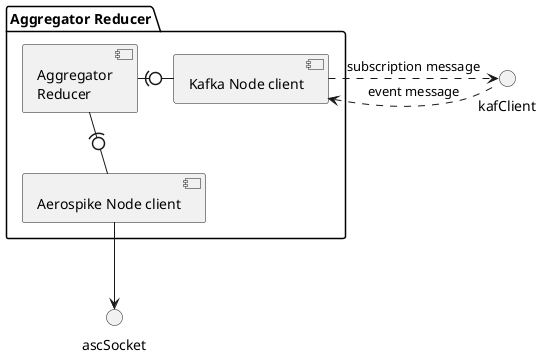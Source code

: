 @startuml
skinparam componentStyle uml2
package "Aggregator Reducer" {
  component "Aerospike Node client" as asNodeCore
  component "Kafka Node client" as asNodeKafka
  component "Aggregator\nReducer" as aggReduce
  aggReduce -d(0- asNodeCore
  aggReduce -r(0- asNodeKafka
}

asNodeKafka .r.> kafClient: subscription message
asNodeKafka <.r. kafClient: event message
asNodeCore --> ascSocket
@enduml